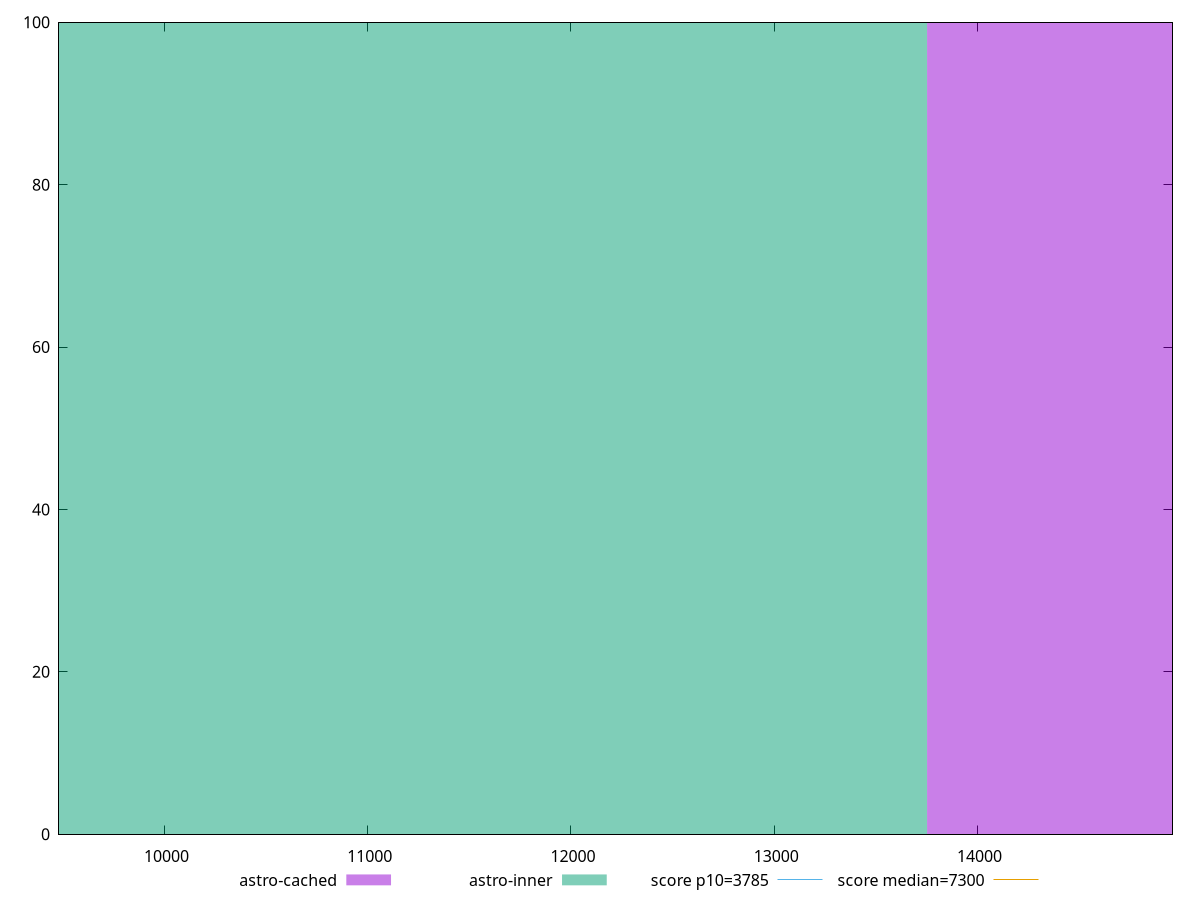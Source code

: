 reset

$astroCached <<EOF
16502.38717422109 100
EOF

$astroInner <<EOF
11001.591449480726 100
EOF

set key outside below
set boxwidth 5500.795724740363
set xrange [9481.04:14959.5125]
set yrange [0:100]
set trange [0:100]
set style fill transparent solid 0.5 noborder

set parametric
set terminal svg size 640, 500 enhanced background rgb 'white'
set output "reports/report_00033_2021-03-01T14-23-16.841Z/interactive/comparison/histogram/1_vs_2.svg"

plot $astroCached title "astro-cached" with boxes, \
     $astroInner title "astro-inner" with boxes, \
     3785,t title "score p10=3785", \
     7300,t title "score median=7300"

reset
